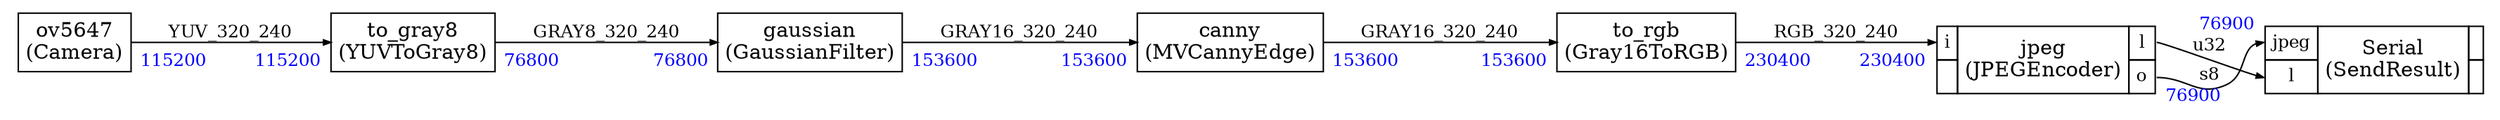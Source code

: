 



digraph structs {
    bgcolor = "white"
    node [shape=plaintext,color="black",fontcolor="black",fontname="Times-Roman"]
    rankdir=LR
    edge [arrowsize="0.5",color="black",fontcolor="black",fontname="Times-Roman"]



Serial [label=<
<TABLE color="black" bgcolor="none" BORDER="0" CELLBORDER="1" CELLSPACING="0" CELLPADDING="4">
  <TR>
    <TD PORT="jpeg"><FONT POINT-SIZE="12.0" COLOR="black">jpeg</FONT></TD>
    <TD ALIGN="CENTER" ROWSPAN="2"><FONT COLOR="black" POINT-SIZE="14.0">Serial<BR/>(SendResult)</FONT></TD>
    <TD></TD>
  </TR>
<TR>
<TD PORT="l"><FONT POINT-SIZE="12.0" COLOR="black">l</FONT></TD>

 
<TD></TD></TR>

</TABLE>>];

canny [label=<
<TABLE color="black" bgcolor="none" BORDER="0" CELLBORDER="1" CELLSPACING="0" CELLPADDING="4">
  <TR>
    <TD ALIGN="CENTER" PORT="i"><FONT COLOR="black" POINT-SIZE="14.0">canny<BR/>(MVCannyEdge)</FONT></TD>
  </TR>
</TABLE>>];

gaussian [label=<
<TABLE color="black" bgcolor="none" BORDER="0" CELLBORDER="1" CELLSPACING="0" CELLPADDING="4">
  <TR>
    <TD ALIGN="CENTER" PORT="i"><FONT COLOR="black" POINT-SIZE="14.0">gaussian<BR/>(GaussianFilter)</FONT></TD>
  </TR>
</TABLE>>];


jpeg [label=<
<TABLE color="black" bgcolor="none" BORDER="0" CELLBORDER="1" CELLSPACING="0" CELLPADDING="4">
  <TR>
    <TD PORT="i"><FONT POINT-SIZE="12.0" COLOR="black">i</FONT></TD>
    <TD ALIGN="CENTER" ROWSPAN="2"><FONT COLOR="black" POINT-SIZE="14.0">jpeg<BR/>(JPEGEncoder)</FONT></TD>
    <TD PORT="l"><FONT POINT-SIZE="12.0" COLOR="black">l</FONT></TD>
  </TR>
<TR>
 
<TD></TD>
<TD PORT="o"><FONT POINT-SIZE="12.0" COLOR="black">o</FONT></TD>
</TR>

</TABLE>>];

ov5647 [label=<
<TABLE color="black" bgcolor="none" BORDER="0" CELLBORDER="1" CELLSPACING="0" CELLPADDING="4">
  <TR>
    <TD ALIGN="CENTER" PORT="i"><FONT COLOR="black" POINT-SIZE="14.0">ov5647<BR/>(Camera)</FONT></TD>
  </TR>
</TABLE>>];

to_gray8 [label=<
<TABLE color="black" bgcolor="none" BORDER="0" CELLBORDER="1" CELLSPACING="0" CELLPADDING="4">
  <TR>
    <TD ALIGN="CENTER" PORT="i"><FONT COLOR="black" POINT-SIZE="14.0">to_gray8<BR/>(YUVToGray8)</FONT></TD>
  </TR>
</TABLE>>];

to_rgb [label=<
<TABLE color="black" bgcolor="none" BORDER="0" CELLBORDER="1" CELLSPACING="0" CELLPADDING="4">
  <TR>
    <TD ALIGN="CENTER" PORT="i"><FONT COLOR="black" POINT-SIZE="14.0">to_rgb<BR/>(Gray16ToRGB)</FONT></TD>
  </TR>
</TABLE>>];



ov5647:i -> to_gray8:i [style="solid",color="black",fontsize="12.0",fontcolor="black",label=<YUV_320_240>
,headlabel=<<TABLE BORDER="0" CELLPADDING="4"><TR><TD><FONT COLOR="blue" POINT-SIZE="12.0" >115200</FONT>
</TD></TR></TABLE>>
,taillabel=<<TABLE BORDER="0" CELLPADDING="4"><TR><TD><FONT COLOR="blue" POINT-SIZE="12.0" >115200</FONT>
</TD></TR></TABLE>>]

to_gray8:i -> gaussian:i [style="solid",color="black",fontsize="12.0",fontcolor="black",label=<GRAY8_320_240>
,headlabel=<<TABLE BORDER="0" CELLPADDING="4"><TR><TD><FONT COLOR="blue" POINT-SIZE="12.0" >76800</FONT>
</TD></TR></TABLE>>
,taillabel=<<TABLE BORDER="0" CELLPADDING="4"><TR><TD><FONT COLOR="blue" POINT-SIZE="12.0" >76800</FONT>
</TD></TR></TABLE>>]

gaussian:i -> canny:i [style="solid",color="black",fontsize="12.0",fontcolor="black",label=<GRAY16_320_240>
,headlabel=<<TABLE BORDER="0" CELLPADDING="4"><TR><TD><FONT COLOR="blue" POINT-SIZE="12.0" >153600</FONT>
</TD></TR></TABLE>>
,taillabel=<<TABLE BORDER="0" CELLPADDING="4"><TR><TD><FONT COLOR="blue" POINT-SIZE="12.0" >153600</FONT>
</TD></TR></TABLE>>]

canny:i -> to_rgb:i [style="solid",color="black",fontsize="12.0",fontcolor="black",label=<GRAY16_320_240>
,headlabel=<<TABLE BORDER="0" CELLPADDING="4"><TR><TD><FONT COLOR="blue" POINT-SIZE="12.0" >153600</FONT>
</TD></TR></TABLE>>
,taillabel=<<TABLE BORDER="0" CELLPADDING="4"><TR><TD><FONT COLOR="blue" POINT-SIZE="12.0" >153600</FONT>
</TD></TR></TABLE>>]

to_rgb:i -> jpeg:i [style="solid",color="black",fontsize="12.0",fontcolor="black",label=<RGB_320_240>
,headlabel=<<TABLE BORDER="0" CELLPADDING="4"><TR><TD><FONT COLOR="blue" POINT-SIZE="12.0" >230400</FONT>
</TD></TR></TABLE>>
,taillabel=<<TABLE BORDER="0" CELLPADDING="4"><TR><TD><FONT COLOR="blue" POINT-SIZE="12.0" >230400</FONT>
</TD></TR></TABLE>>]

jpeg:o -> Serial:jpeg [style="solid",color="black",fontsize="12.0",fontcolor="black",label=<s8>
,headlabel=<<TABLE BORDER="0" CELLPADDING="4"><TR><TD><FONT COLOR="blue" POINT-SIZE="12.0" >76900</FONT>
</TD></TR></TABLE>>
,taillabel=<<TABLE BORDER="0" CELLPADDING="4"><TR><TD><FONT COLOR="blue" POINT-SIZE="12.0" >76900</FONT>
</TD></TR></TABLE>>]

jpeg:l -> Serial:l [style="solid",color="black",fontsize="12.0",fontcolor="black",label=<u32>

]


}
